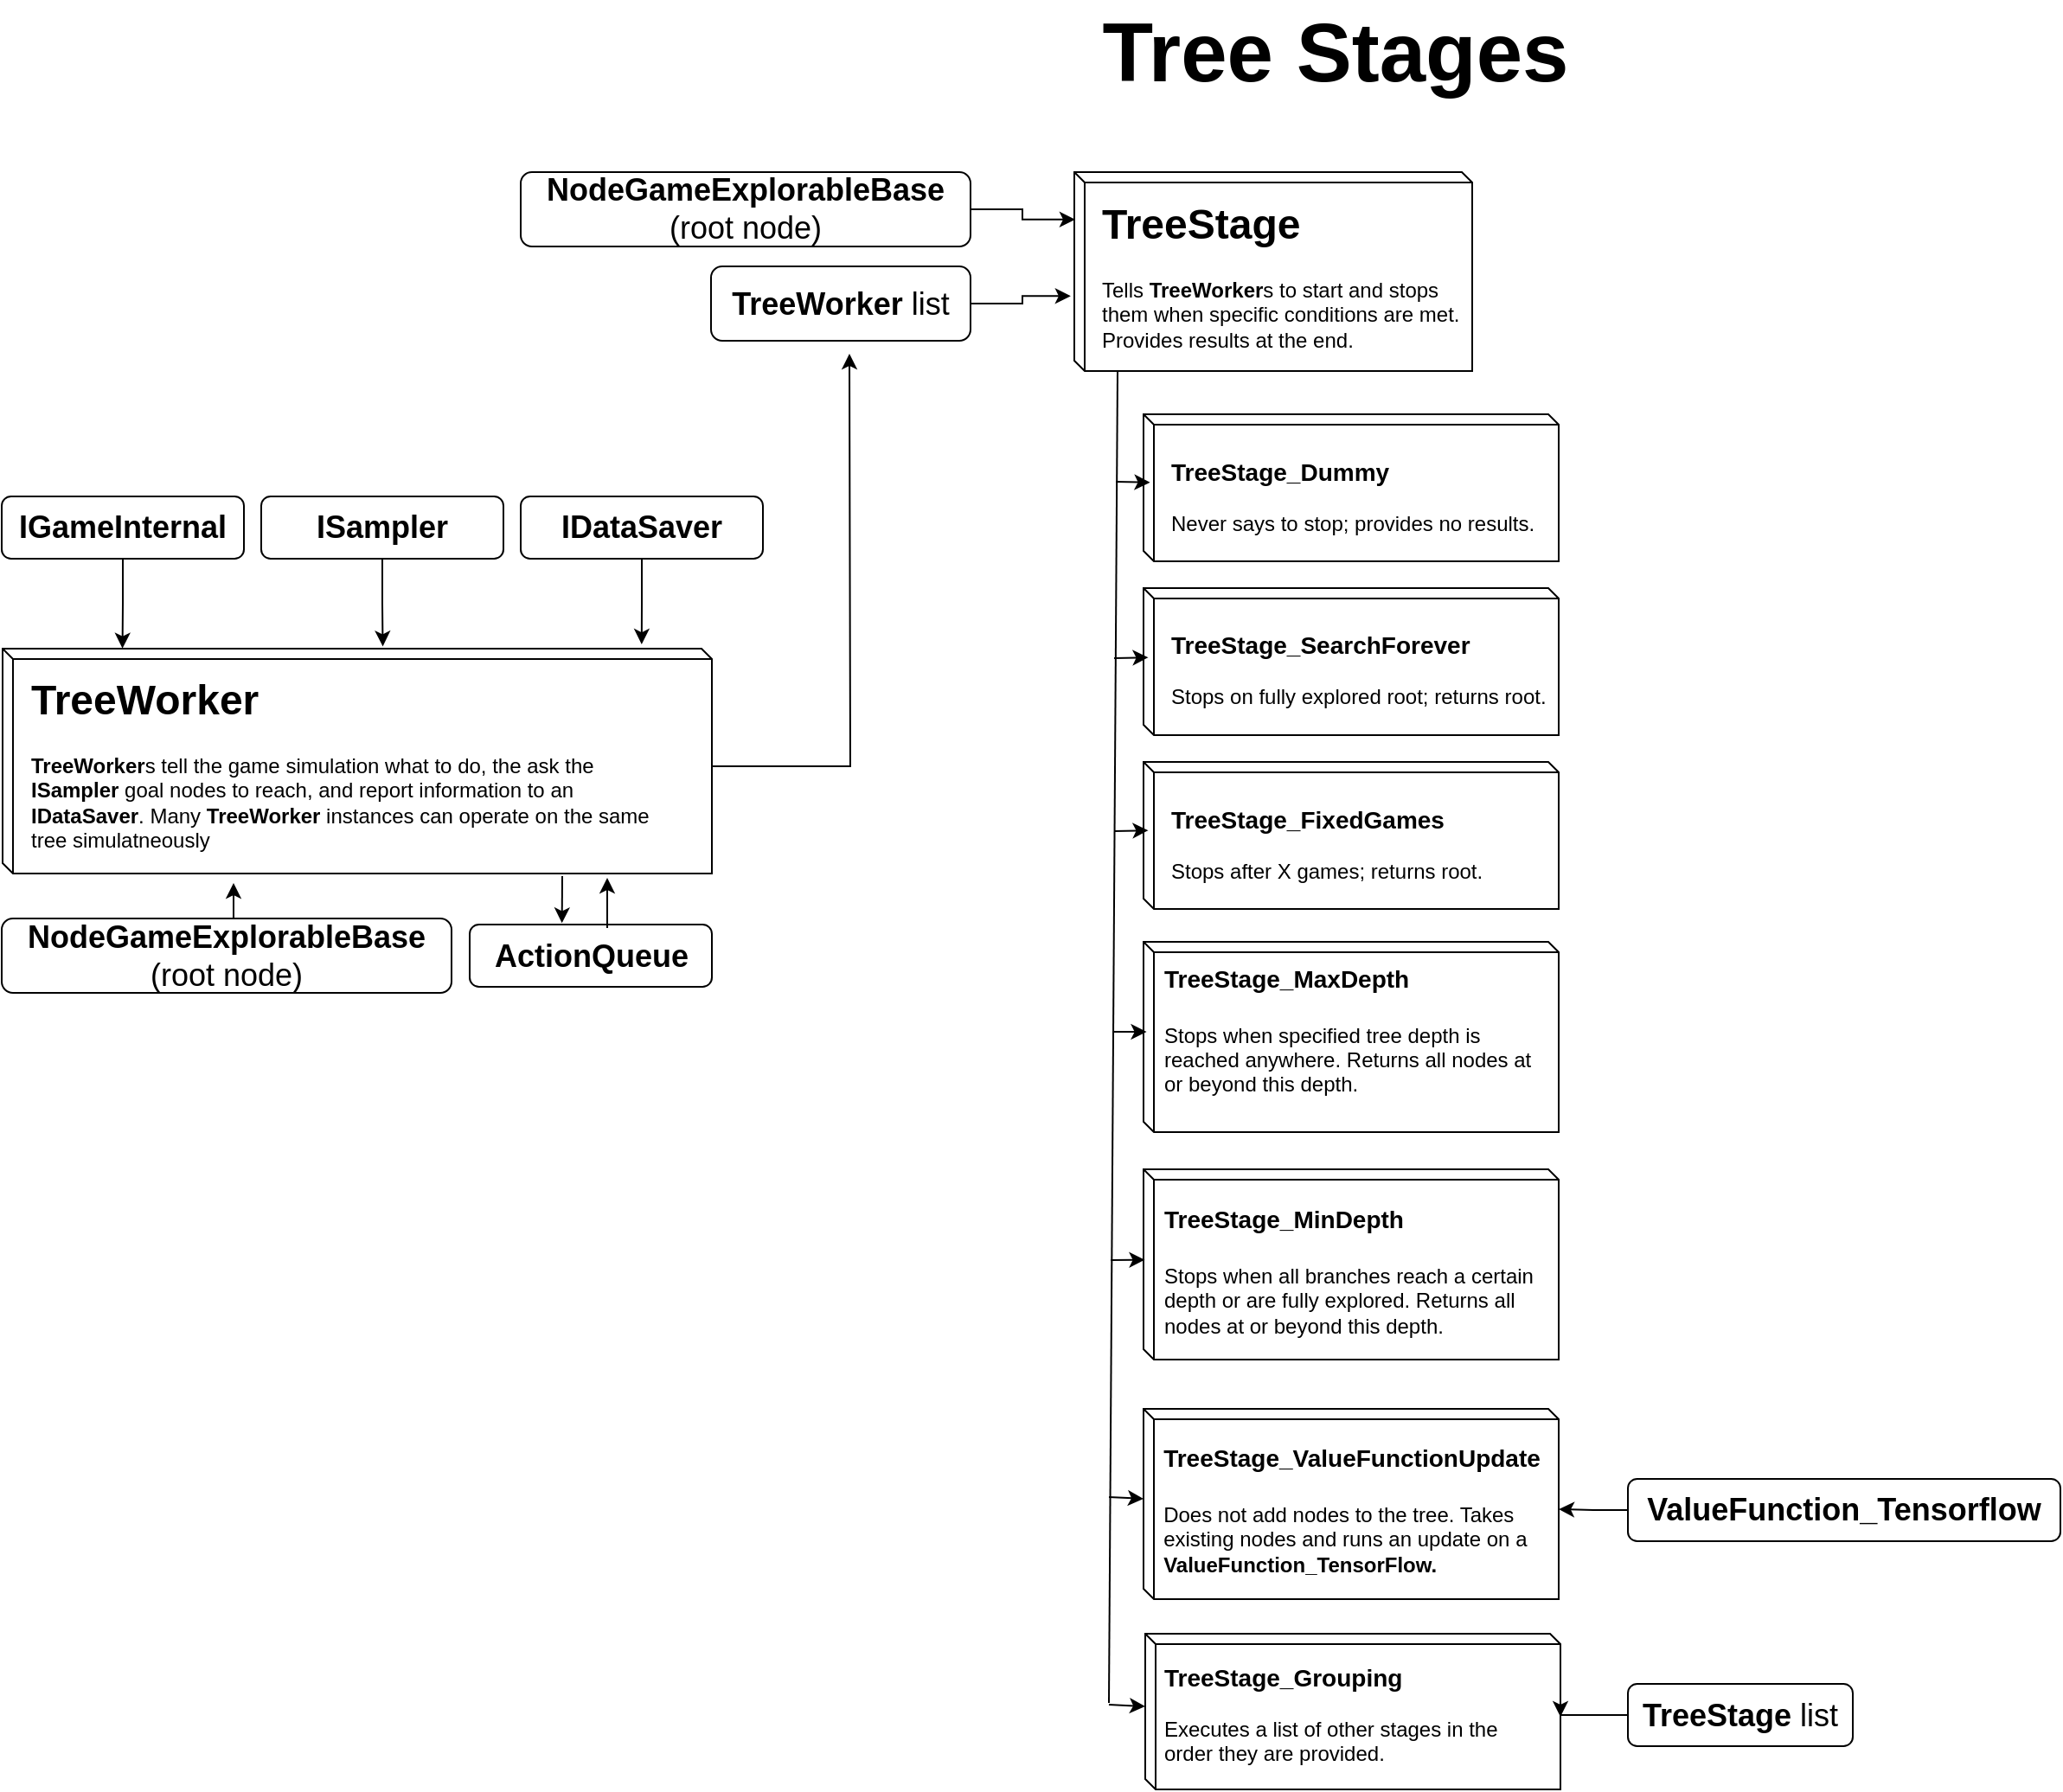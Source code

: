 <mxfile version="10.7.7" type="device"><diagram id="XybgGFQZ6V2k1aPPMi_k" name="Page-1"><mxGraphModel dx="8716" dy="4270" grid="1" gridSize="10" guides="1" tooltips="1" connect="1" arrows="1" fold="1" page="1" pageScale="1" pageWidth="291" pageHeight="413" math="0" shadow="0"><root><mxCell id="0"/><mxCell id="1" parent="0"/><mxCell id="38FC9QcnUIr_w1Aa4dwU-1" value="" style="shape=cube;whiteSpace=wrap;html=1;boundedLbl=1;backgroundOutline=1;size=6;" vertex="1" parent="1"><mxGeometry x="-1060" y="180.5" width="230" height="115" as="geometry"/></mxCell><mxCell id="38FC9QcnUIr_w1Aa4dwU-2" value="&lt;h1&gt;TreeStage&lt;/h1&gt;&lt;p&gt;Tells &lt;b&gt;TreeWorker&lt;/b&gt;s to start and stops them when specific conditions are met. Provides results at the end.&lt;/p&gt;&lt;p&gt;&lt;b&gt;&lt;br&gt;&lt;/b&gt;&lt;/p&gt;" style="text;html=1;strokeColor=none;fillColor=none;spacing=5;spacingTop=-20;whiteSpace=wrap;overflow=hidden;rounded=0;" vertex="1" parent="1"><mxGeometry x="-1049" y="190.5" width="229" height="91" as="geometry"/></mxCell><mxCell id="38FC9QcnUIr_w1Aa4dwU-3" style="edgeStyle=orthogonalEdgeStyle;rounded=0;orthogonalLoop=1;jettySize=auto;html=1;exitX=0;exitY=0;exitDx=410;exitDy=68;exitPerimeter=0;" edge="1" parent="1" source="38FC9QcnUIr_w1Aa4dwU-4"><mxGeometry relative="1" as="geometry"><mxPoint x="-1190" y="285.5" as="targetPoint"/></mxGeometry></mxCell><mxCell id="38FC9QcnUIr_w1Aa4dwU-4" value="" style="shape=cube;whiteSpace=wrap;html=1;boundedLbl=1;backgroundOutline=1;size=6;" vertex="1" parent="1"><mxGeometry x="-1679.5" y="456" width="410" height="130" as="geometry"/></mxCell><mxCell id="38FC9QcnUIr_w1Aa4dwU-5" value="&lt;h1&gt;TreeWorker&lt;/h1&gt;&lt;p&gt;&lt;b&gt;TreeWorker&lt;/b&gt;s tell the game simulation what to do, the ask the &lt;b&gt;ISampler&lt;/b&gt;&amp;nbsp;goal nodes to reach, and report information to an &lt;b&gt;IDataSaver&lt;/b&gt;. Many &lt;b&gt;TreeWorker&lt;/b&gt;&amp;nbsp;instances can operate on the same tree simulatneously&lt;/p&gt;&lt;p&gt;&lt;b&gt;&lt;br&gt;&lt;/b&gt;&lt;/p&gt;" style="text;html=1;strokeColor=none;fillColor=none;spacing=5;spacingTop=-20;whiteSpace=wrap;overflow=hidden;rounded=0;" vertex="1" parent="1"><mxGeometry x="-1668.5" y="466" width="389" height="120" as="geometry"/></mxCell><mxCell id="38FC9QcnUIr_w1Aa4dwU-6" style="edgeStyle=orthogonalEdgeStyle;rounded=0;orthogonalLoop=1;jettySize=auto;html=1;exitX=1;exitY=0.5;exitDx=0;exitDy=0;entryX=0.002;entryY=0.238;entryDx=0;entryDy=0;entryPerimeter=0;" edge="1" parent="1" source="38FC9QcnUIr_w1Aa4dwU-7" target="38FC9QcnUIr_w1Aa4dwU-1"><mxGeometry relative="1" as="geometry"/></mxCell><mxCell id="38FC9QcnUIr_w1Aa4dwU-7" value="&lt;span style=&quot;font-size: 18px&quot;&gt;&lt;b&gt;NodeGameExplorableBase&lt;/b&gt;&lt;br&gt;(root node)&lt;br&gt;&lt;/span&gt;" style="rounded=1;whiteSpace=wrap;html=1;" vertex="1" parent="1"><mxGeometry x="-1380" y="180.5" width="260" height="43" as="geometry"/></mxCell><mxCell id="38FC9QcnUIr_w1Aa4dwU-8" style="edgeStyle=orthogonalEdgeStyle;rounded=0;orthogonalLoop=1;jettySize=auto;html=1;exitX=1;exitY=0.5;exitDx=0;exitDy=0;entryX=-0.009;entryY=0.623;entryDx=0;entryDy=0;entryPerimeter=0;" edge="1" parent="1" source="38FC9QcnUIr_w1Aa4dwU-9" target="38FC9QcnUIr_w1Aa4dwU-1"><mxGeometry relative="1" as="geometry"/></mxCell><mxCell id="38FC9QcnUIr_w1Aa4dwU-9" value="&lt;span style=&quot;font-size: 18px&quot;&gt;&lt;b&gt;TreeWorker &lt;/b&gt;list&lt;br&gt;&lt;/span&gt;" style="rounded=1;whiteSpace=wrap;html=1;" vertex="1" parent="1"><mxGeometry x="-1270" y="235" width="150" height="43" as="geometry"/></mxCell><mxCell id="38FC9QcnUIr_w1Aa4dwU-10" value="" style="shape=cube;whiteSpace=wrap;html=1;boundedLbl=1;backgroundOutline=1;size=6;" vertex="1" parent="1"><mxGeometry x="-1020" y="320.5" width="240" height="85" as="geometry"/></mxCell><mxCell id="38FC9QcnUIr_w1Aa4dwU-11" value="&lt;h1&gt;&lt;font style=&quot;font-size: 14px&quot;&gt;TreeStage_Dummy&lt;br&gt;&lt;/font&gt;&lt;font style=&quot;font-size: 12px ; font-weight: normal&quot;&gt;Never says to stop; provides no results.&lt;/font&gt;&lt;/h1&gt;&lt;p&gt;&lt;b&gt;&lt;br&gt;&lt;/b&gt;&lt;/p&gt;" style="text;html=1;strokeColor=none;fillColor=none;spacing=5;spacingTop=-20;whiteSpace=wrap;overflow=hidden;rounded=0;" vertex="1" parent="1"><mxGeometry x="-1009" y="330.5" width="229" height="75" as="geometry"/></mxCell><mxCell id="38FC9QcnUIr_w1Aa4dwU-12" value="" style="shape=cube;whiteSpace=wrap;html=1;boundedLbl=1;backgroundOutline=1;size=6;" vertex="1" parent="1"><mxGeometry x="-1020" y="421" width="240" height="85" as="geometry"/></mxCell><mxCell id="38FC9QcnUIr_w1Aa4dwU-13" value="&lt;h1&gt;&lt;font&gt;&lt;span style=&quot;font-size: 14px&quot;&gt;TreeStage_SearchForever&lt;/span&gt;&lt;span style=&quot;font-size: 12px ; font-weight: 400&quot;&gt;&lt;br&gt;&lt;/span&gt;&lt;font style=&quot;font-size: 12px&quot;&gt;&lt;span style=&quot;font-weight: 400&quot;&gt;Stops on fully explored root; returns root.&lt;/span&gt;&lt;/font&gt;&lt;/font&gt;&lt;/h1&gt;" style="text;html=1;strokeColor=none;fillColor=none;spacing=5;spacingTop=-20;whiteSpace=wrap;overflow=hidden;rounded=0;" vertex="1" parent="1"><mxGeometry x="-1009" y="431" width="229" height="75" as="geometry"/></mxCell><mxCell id="38FC9QcnUIr_w1Aa4dwU-14" value="" style="shape=cube;whiteSpace=wrap;html=1;boundedLbl=1;backgroundOutline=1;size=6;" vertex="1" parent="1"><mxGeometry x="-1020" y="521.5" width="240" height="85" as="geometry"/></mxCell><mxCell id="38FC9QcnUIr_w1Aa4dwU-15" value="&lt;h1&gt;&lt;font&gt;&lt;span style=&quot;font-size: 14px&quot;&gt;TreeStage_FixedGames&lt;/span&gt;&lt;span style=&quot;font-size: 12px ; font-weight: 400&quot;&gt;&lt;br&gt;Stops after X games; returns root.&lt;/span&gt;&lt;/font&gt;&lt;/h1&gt;" style="text;html=1;strokeColor=none;fillColor=none;spacing=5;spacingTop=-20;whiteSpace=wrap;overflow=hidden;rounded=0;" vertex="1" parent="1"><mxGeometry x="-1009" y="531.5" width="229" height="75" as="geometry"/></mxCell><mxCell id="38FC9QcnUIr_w1Aa4dwU-16" value="" style="shape=cube;whiteSpace=wrap;html=1;boundedLbl=1;backgroundOutline=1;size=6;" vertex="1" parent="1"><mxGeometry x="-1020" y="625.5" width="240" height="110" as="geometry"/></mxCell><mxCell id="38FC9QcnUIr_w1Aa4dwU-17" value="&lt;div style=&quot;text-align: left&quot;&gt;&lt;b&gt;&lt;font style=&quot;font-size: 14px&quot;&gt;TreeStage_MaxDepth&lt;/font&gt;&lt;/b&gt;&lt;/div&gt;&lt;div style=&quot;text-align: left&quot;&gt;&lt;b&gt;&lt;font style=&quot;font-size: 14px&quot;&gt;&lt;br&gt;&lt;/font&gt;&lt;/b&gt;&lt;/div&gt;&lt;div style=&quot;text-align: left&quot;&gt;Stops when specified tree depth is reached anywhere. Returns all nodes at or beyond this depth.&lt;/div&gt;&lt;div style=&quot;text-align: left&quot;&gt;&lt;b&gt;&lt;br&gt;&lt;/b&gt;&lt;/div&gt;" style="text;html=1;strokeColor=none;fillColor=none;align=center;verticalAlign=middle;whiteSpace=wrap;rounded=0;" vertex="1" parent="1"><mxGeometry x="-1009" y="647.5" width="219" height="73" as="geometry"/></mxCell><mxCell id="38FC9QcnUIr_w1Aa4dwU-18" value="" style="shape=cube;whiteSpace=wrap;html=1;boundedLbl=1;backgroundOutline=1;size=6;" vertex="1" parent="1"><mxGeometry x="-1020" y="757" width="240" height="110" as="geometry"/></mxCell><mxCell id="38FC9QcnUIr_w1Aa4dwU-19" value="&lt;div style=&quot;text-align: left&quot;&gt;&lt;b&gt;&lt;font style=&quot;font-size: 14px&quot;&gt;TreeStage_MinDepth&lt;/font&gt;&lt;/b&gt;&lt;/div&gt;&lt;div style=&quot;text-align: left&quot;&gt;&lt;b&gt;&lt;font style=&quot;font-size: 14px&quot;&gt;&lt;br&gt;&lt;/font&gt;&lt;/b&gt;&lt;/div&gt;&lt;div style=&quot;text-align: left&quot;&gt;Stops when all branches reach a certain depth or are fully explored. Returns all nodes at or beyond this depth.&lt;/div&gt;" style="text;html=1;strokeColor=none;fillColor=none;align=center;verticalAlign=middle;whiteSpace=wrap;rounded=0;" vertex="1" parent="1"><mxGeometry x="-1009" y="779" width="219" height="73" as="geometry"/></mxCell><mxCell id="38FC9QcnUIr_w1Aa4dwU-20" value="" style="shape=cube;whiteSpace=wrap;html=1;boundedLbl=1;backgroundOutline=1;size=6;" vertex="1" parent="1"><mxGeometry x="-1020" y="895.5" width="240" height="110" as="geometry"/></mxCell><mxCell id="38FC9QcnUIr_w1Aa4dwU-21" value="&lt;div style=&quot;text-align: left&quot;&gt;&lt;b&gt;&lt;font style=&quot;font-size: 14px&quot;&gt;TreeStage_ValueFunctionUpdate&lt;/font&gt;&lt;/b&gt;&lt;/div&gt;&lt;div style=&quot;text-align: left&quot;&gt;&lt;b&gt;&lt;font style=&quot;font-size: 14px&quot;&gt;&lt;br&gt;&lt;/font&gt;&lt;/b&gt;&lt;/div&gt;&lt;div style=&quot;text-align: left&quot;&gt;Does not add nodes to the tree. Takes existing nodes and runs an update on a &lt;b&gt;ValueFunction_TensorFlow.&lt;/b&gt;&lt;/div&gt;" style="text;html=1;strokeColor=none;fillColor=none;align=center;verticalAlign=middle;whiteSpace=wrap;rounded=0;" vertex="1" parent="1"><mxGeometry x="-1009" y="917.5" width="219" height="73" as="geometry"/></mxCell><mxCell id="38FC9QcnUIr_w1Aa4dwU-22" style="edgeStyle=orthogonalEdgeStyle;rounded=0;orthogonalLoop=1;jettySize=auto;html=1;exitX=0;exitY=0.5;exitDx=0;exitDy=0;entryX=0;entryY=0;entryDx=240;entryDy=58;entryPerimeter=0;" edge="1" parent="1" source="38FC9QcnUIr_w1Aa4dwU-23" target="38FC9QcnUIr_w1Aa4dwU-20"><mxGeometry relative="1" as="geometry"/></mxCell><mxCell id="38FC9QcnUIr_w1Aa4dwU-23" value="&lt;font style=&quot;font-size: 18px&quot;&gt;&lt;b&gt;ValueFunction_Tensorflow&lt;/b&gt;&lt;/font&gt;" style="rounded=1;whiteSpace=wrap;html=1;" vertex="1" parent="1"><mxGeometry x="-740" y="936" width="250" height="36" as="geometry"/></mxCell><mxCell id="38FC9QcnUIr_w1Aa4dwU-24" value="" style="shape=cube;whiteSpace=wrap;html=1;boundedLbl=1;backgroundOutline=1;size=6;" vertex="1" parent="1"><mxGeometry x="-1019" y="1025.5" width="240" height="90" as="geometry"/></mxCell><mxCell id="38FC9QcnUIr_w1Aa4dwU-25" value="&lt;div style=&quot;text-align: left&quot;&gt;&lt;b&gt;&lt;font style=&quot;font-size: 14px&quot;&gt;TreeStage_Grouping&lt;/font&gt;&lt;/b&gt;&lt;/div&gt;&lt;div style=&quot;text-align: left&quot;&gt;&lt;br&gt;&lt;/div&gt;&lt;div style=&quot;text-align: left&quot;&gt;Executes a list of other stages in the order they are provided.&lt;/div&gt;" style="text;html=1;strokeColor=none;fillColor=none;align=center;verticalAlign=middle;whiteSpace=wrap;rounded=0;" vertex="1" parent="1"><mxGeometry x="-1009.5" y="1035.5" width="219" height="73" as="geometry"/></mxCell><mxCell id="38FC9QcnUIr_w1Aa4dwU-26" style="edgeStyle=orthogonalEdgeStyle;rounded=0;orthogonalLoop=1;jettySize=auto;html=1;exitX=0;exitY=0.5;exitDx=0;exitDy=0;entryX=0;entryY=0;entryDx=240;entryDy=48;entryPerimeter=0;" edge="1" parent="1" source="38FC9QcnUIr_w1Aa4dwU-27" target="38FC9QcnUIr_w1Aa4dwU-24"><mxGeometry relative="1" as="geometry"><mxPoint x="-770" y="1074.5" as="targetPoint"/></mxGeometry></mxCell><mxCell id="38FC9QcnUIr_w1Aa4dwU-27" value="&lt;font style=&quot;font-size: 18px&quot;&gt;&lt;b&gt;TreeStage &lt;/b&gt;list&lt;/font&gt;" style="rounded=1;whiteSpace=wrap;html=1;" vertex="1" parent="1"><mxGeometry x="-740" y="1054.5" width="130" height="36" as="geometry"/></mxCell><mxCell id="38FC9QcnUIr_w1Aa4dwU-28" value="" style="endArrow=none;html=1;" edge="1" parent="1"><mxGeometry width="50" height="50" relative="1" as="geometry"><mxPoint x="-1040" y="1065.5" as="sourcePoint"/><mxPoint x="-1035" y="295.5" as="targetPoint"/></mxGeometry></mxCell><mxCell id="38FC9QcnUIr_w1Aa4dwU-29" value="" style="endArrow=classic;html=1;entryX=0;entryY=0;entryDx=0;entryDy=42;entryPerimeter=0;" edge="1" parent="1" target="38FC9QcnUIr_w1Aa4dwU-24"><mxGeometry width="50" height="50" relative="1" as="geometry"><mxPoint x="-1040" y="1066.5" as="sourcePoint"/><mxPoint x="-1010" y="1034" as="targetPoint"/></mxGeometry></mxCell><mxCell id="38FC9QcnUIr_w1Aa4dwU-30" value="" style="endArrow=classic;html=1;entryX=0;entryY=0;entryDx=0;entryDy=52;entryPerimeter=0;" edge="1" parent="1" target="38FC9QcnUIr_w1Aa4dwU-20"><mxGeometry width="50" height="50" relative="1" as="geometry"><mxPoint x="-1040" y="946.5" as="sourcePoint"/><mxPoint x="-1019.059" y="960.971" as="targetPoint"/></mxGeometry></mxCell><mxCell id="38FC9QcnUIr_w1Aa4dwU-31" value="" style="endArrow=classic;html=1;entryX=0;entryY=0;entryDx=0;entryDy=52;entryPerimeter=0;" edge="1" parent="1"><mxGeometry width="50" height="50" relative="1" as="geometry"><mxPoint x="-1039" y="809.5" as="sourcePoint"/><mxPoint x="-1019.235" y="809.324" as="targetPoint"/></mxGeometry></mxCell><mxCell id="38FC9QcnUIr_w1Aa4dwU-32" value="" style="endArrow=classic;html=1;entryX=0;entryY=0;entryDx=0;entryDy=52;entryPerimeter=0;" edge="1" parent="1"><mxGeometry width="50" height="50" relative="1" as="geometry"><mxPoint x="-1038" y="677.5" as="sourcePoint"/><mxPoint x="-1018.235" y="677.559" as="targetPoint"/></mxGeometry></mxCell><mxCell id="38FC9QcnUIr_w1Aa4dwU-33" value="" style="endArrow=classic;html=1;entryX=0;entryY=0;entryDx=0;entryDy=39.5;entryPerimeter=0;" edge="1" parent="1"><mxGeometry width="50" height="50" relative="1" as="geometry"><mxPoint x="-1037" y="561.5" as="sourcePoint"/><mxPoint x="-1017.235" y="561.088" as="targetPoint"/></mxGeometry></mxCell><mxCell id="38FC9QcnUIr_w1Aa4dwU-34" value="" style="endArrow=classic;html=1;entryX=0;entryY=0;entryDx=0;entryDy=39.5;entryPerimeter=0;" edge="1" parent="1"><mxGeometry width="50" height="50" relative="1" as="geometry"><mxPoint x="-1037" y="461.5" as="sourcePoint"/><mxPoint x="-1017.235" y="461.088" as="targetPoint"/></mxGeometry></mxCell><mxCell id="38FC9QcnUIr_w1Aa4dwU-35" value="" style="endArrow=classic;html=1;entryX=0;entryY=0;entryDx=0;entryDy=39.5;entryPerimeter=0;" edge="1" parent="1"><mxGeometry width="50" height="50" relative="1" as="geometry"><mxPoint x="-1036" y="359.5" as="sourcePoint"/><mxPoint x="-1016.235" y="359.912" as="targetPoint"/></mxGeometry></mxCell><mxCell id="38FC9QcnUIr_w1Aa4dwU-36" value="&lt;font style=&quot;font-size: 48px&quot;&gt;&lt;b&gt;Tree Stages&lt;/b&gt;&lt;/font&gt;" style="text;html=1;strokeColor=none;fillColor=none;align=center;verticalAlign=middle;whiteSpace=wrap;rounded=0;" vertex="1" parent="1"><mxGeometry x="-1069" y="85.5" width="320" height="50" as="geometry"/></mxCell><mxCell id="38FC9QcnUIr_w1Aa4dwU-37" style="edgeStyle=orthogonalEdgeStyle;rounded=0;orthogonalLoop=1;jettySize=auto;html=1;exitX=0.5;exitY=1;exitDx=0;exitDy=0;entryX=0.169;entryY=-0.001;entryDx=0;entryDy=0;entryPerimeter=0;" edge="1" parent="1" source="38FC9QcnUIr_w1Aa4dwU-38" target="38FC9QcnUIr_w1Aa4dwU-4"><mxGeometry relative="1" as="geometry"/></mxCell><mxCell id="38FC9QcnUIr_w1Aa4dwU-38" value="&lt;font style=&quot;font-size: 18px&quot;&gt;&lt;b&gt;IGameInternal&lt;/b&gt;&lt;/font&gt;" style="rounded=1;whiteSpace=wrap;html=1;" vertex="1" parent="1"><mxGeometry x="-1680" y="368" width="140" height="36" as="geometry"/></mxCell><mxCell id="38FC9QcnUIr_w1Aa4dwU-39" style="edgeStyle=orthogonalEdgeStyle;rounded=0;orthogonalLoop=1;jettySize=auto;html=1;exitX=0.5;exitY=1;exitDx=0;exitDy=0;entryX=0.536;entryY=-0.01;entryDx=0;entryDy=0;entryPerimeter=0;" edge="1" parent="1" source="38FC9QcnUIr_w1Aa4dwU-40" target="38FC9QcnUIr_w1Aa4dwU-4"><mxGeometry relative="1" as="geometry"/></mxCell><mxCell id="38FC9QcnUIr_w1Aa4dwU-40" value="&lt;font style=&quot;font-size: 18px&quot;&gt;&lt;b&gt;ISampler&lt;/b&gt;&lt;/font&gt;" style="rounded=1;whiteSpace=wrap;html=1;" vertex="1" parent="1"><mxGeometry x="-1530" y="368" width="140" height="36" as="geometry"/></mxCell><mxCell id="38FC9QcnUIr_w1Aa4dwU-41" style="edgeStyle=orthogonalEdgeStyle;rounded=0;orthogonalLoop=1;jettySize=auto;html=1;exitX=0.5;exitY=1;exitDx=0;exitDy=0;entryX=0.901;entryY=-0.019;entryDx=0;entryDy=0;entryPerimeter=0;" edge="1" parent="1" source="38FC9QcnUIr_w1Aa4dwU-42" target="38FC9QcnUIr_w1Aa4dwU-4"><mxGeometry relative="1" as="geometry"/></mxCell><mxCell id="38FC9QcnUIr_w1Aa4dwU-42" value="&lt;font style=&quot;font-size: 18px&quot;&gt;&lt;b&gt;IDataSaver&lt;/b&gt;&lt;/font&gt;" style="rounded=1;whiteSpace=wrap;html=1;" vertex="1" parent="1"><mxGeometry x="-1380" y="368" width="140" height="36" as="geometry"/></mxCell><mxCell id="38FC9QcnUIr_w1Aa4dwU-43" value="&lt;font style=&quot;font-size: 18px&quot;&gt;&lt;b&gt;ActionQueue&lt;/b&gt;&lt;/font&gt;" style="rounded=1;whiteSpace=wrap;html=1;" vertex="1" parent="1"><mxGeometry x="-1409.5" y="615.5" width="140" height="36" as="geometry"/></mxCell><mxCell id="38FC9QcnUIr_w1Aa4dwU-44" style="edgeStyle=orthogonalEdgeStyle;rounded=0;orthogonalLoop=1;jettySize=auto;html=1;exitX=0.5;exitY=0;exitDx=0;exitDy=0;entryX=0.525;entryY=1.033;entryDx=0;entryDy=0;entryPerimeter=0;" edge="1" parent="1" source="38FC9QcnUIr_w1Aa4dwU-45"><mxGeometry relative="1" as="geometry"><mxPoint x="-1546" y="591.5" as="targetPoint"/></mxGeometry></mxCell><mxCell id="38FC9QcnUIr_w1Aa4dwU-45" value="&lt;span style=&quot;font-size: 18px&quot;&gt;&lt;b&gt;NodeGameExplorableBase&lt;/b&gt;&lt;br&gt;(root node)&lt;br&gt;&lt;/span&gt;" style="rounded=1;whiteSpace=wrap;html=1;" vertex="1" parent="1"><mxGeometry x="-1680" y="612" width="260" height="43" as="geometry"/></mxCell><mxCell id="38FC9QcnUIr_w1Aa4dwU-46" value="" style="endArrow=classic;html=1;entryX=0.381;entryY=-0.023;entryDx=0;entryDy=0;entryPerimeter=0;" edge="1" parent="1" target="38FC9QcnUIr_w1Aa4dwU-43"><mxGeometry width="50" height="50" relative="1" as="geometry"><mxPoint x="-1356" y="587.5" as="sourcePoint"/><mxPoint x="-680.235" y="842.324" as="targetPoint"/></mxGeometry></mxCell><mxCell id="38FC9QcnUIr_w1Aa4dwU-47" value="" style="endArrow=classic;html=1;" edge="1" parent="1"><mxGeometry width="50" height="50" relative="1" as="geometry"><mxPoint x="-1330" y="617.5" as="sourcePoint"/><mxPoint x="-1330" y="588.5" as="targetPoint"/></mxGeometry></mxCell></root></mxGraphModel></diagram></mxfile>